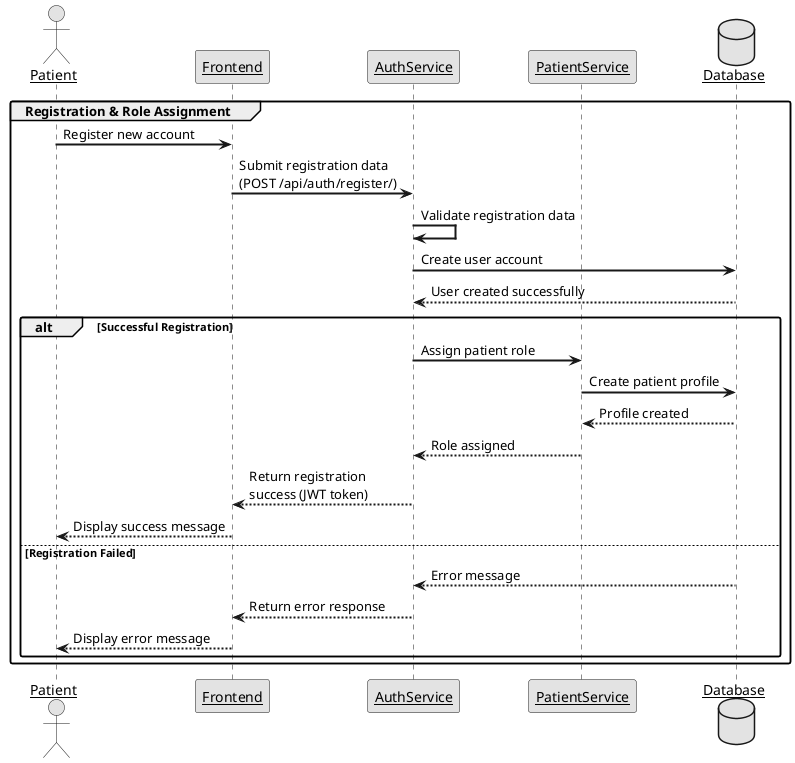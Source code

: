 @startuml

skinparam sequenceArrowThickness 2
skinparam roundcorner 5
skinparam maxmessagesize 160
skinparam sequenceParticipant underline
skinparam handwritten false
skinparam monochrome true

' Define participants with actor icons
actor "Patient" as Patient
participant "Frontend" as Frontend
participant "AuthService" as AuthService
participant "PatientService" as PatientService
database "Database" as Database

' === Registration & Role Assignment ===
group Registration & Role Assignment
    Patient -> Frontend: Register new account
    Frontend -> AuthService: Submit registration data (POST /api/auth/register/)
    AuthService -> AuthService: Validate registration data
    AuthService -> Database: Create user account
    Database --> AuthService: User created successfully
    alt Successful Registration
        AuthService -> PatientService: Assign patient role
        PatientService -> Database: Create patient profile
        Database --> PatientService: Profile created
        PatientService --> AuthService: Role assigned
        AuthService --> Frontend: Return registration success (JWT token)
        Frontend --> Patient: Display success message
    else Registration Failed
        Database --> AuthService: Error message
        AuthService --> Frontend: Return error response
        Frontend --> Patient: Display error message
    end
end

@enduml
